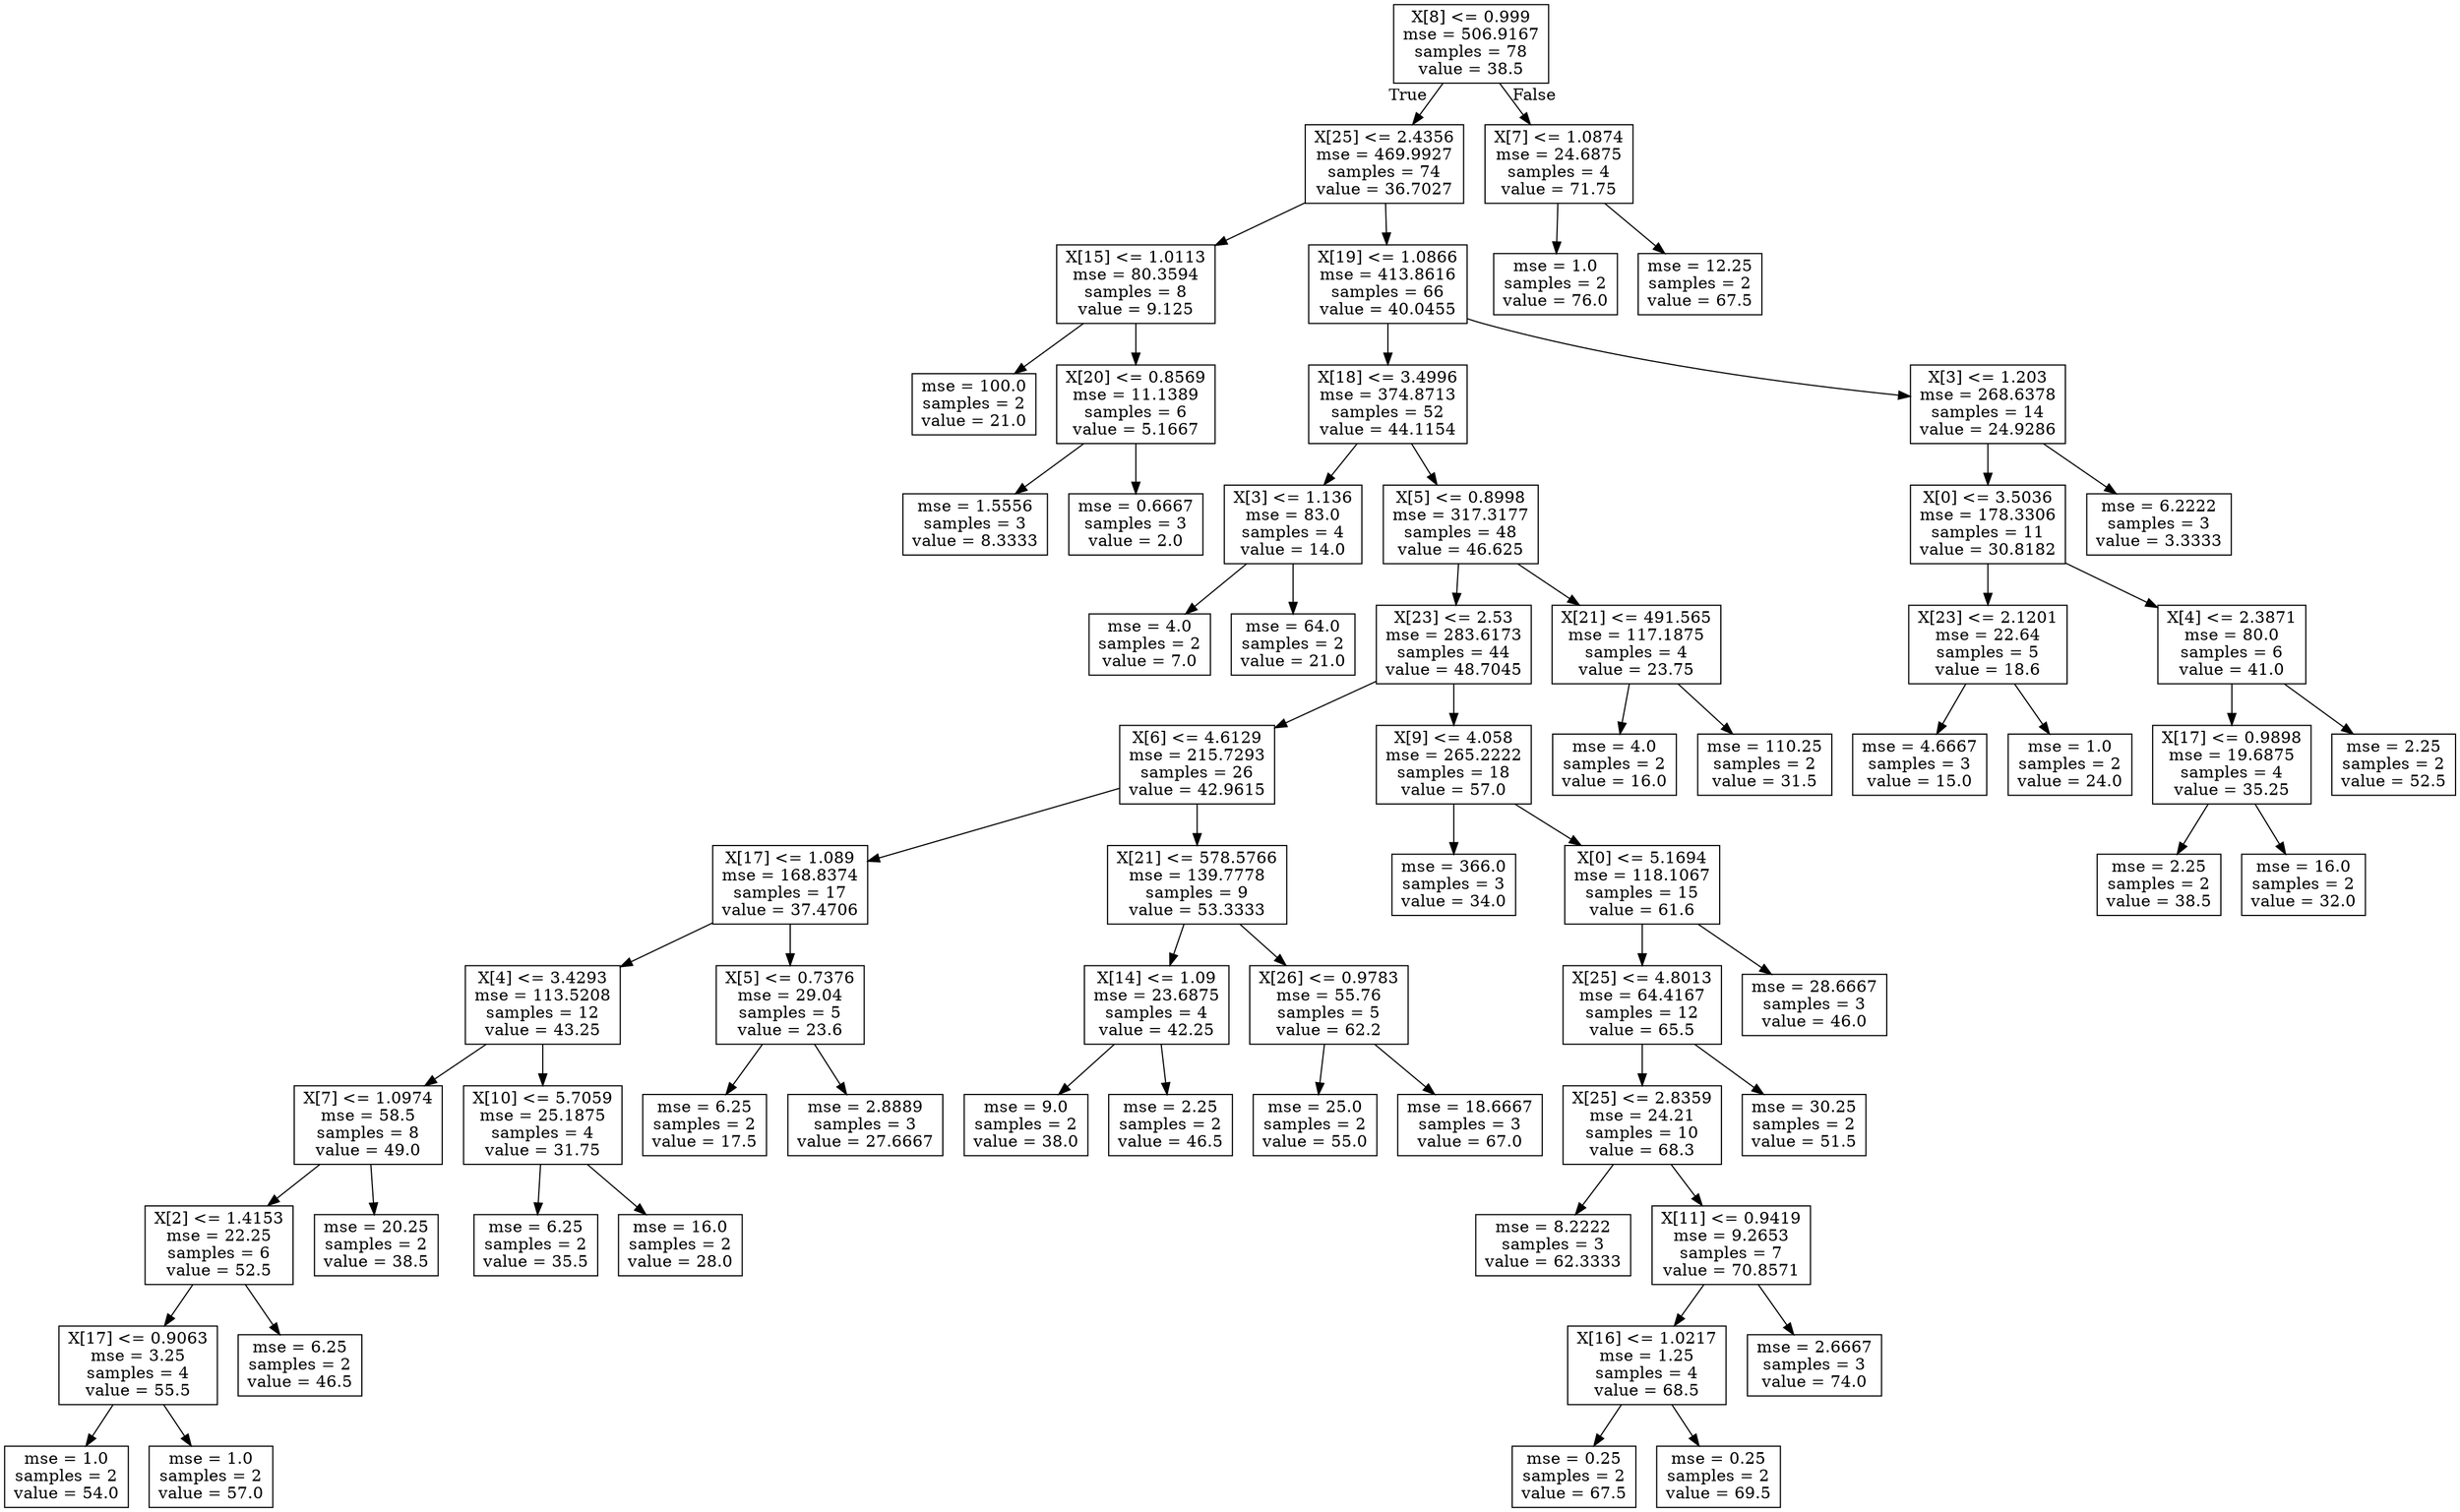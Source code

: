 digraph Tree {
node [shape=box] ;
0 [label="X[8] <= 0.999\nmse = 506.9167\nsamples = 78\nvalue = 38.5"] ;
1 [label="X[25] <= 2.4356\nmse = 469.9927\nsamples = 74\nvalue = 36.7027"] ;
0 -> 1 [labeldistance=2.5, labelangle=45, headlabel="True"] ;
2 [label="X[15] <= 1.0113\nmse = 80.3594\nsamples = 8\nvalue = 9.125"] ;
1 -> 2 ;
3 [label="mse = 100.0\nsamples = 2\nvalue = 21.0"] ;
2 -> 3 ;
4 [label="X[20] <= 0.8569\nmse = 11.1389\nsamples = 6\nvalue = 5.1667"] ;
2 -> 4 ;
5 [label="mse = 1.5556\nsamples = 3\nvalue = 8.3333"] ;
4 -> 5 ;
6 [label="mse = 0.6667\nsamples = 3\nvalue = 2.0"] ;
4 -> 6 ;
7 [label="X[19] <= 1.0866\nmse = 413.8616\nsamples = 66\nvalue = 40.0455"] ;
1 -> 7 ;
8 [label="X[18] <= 3.4996\nmse = 374.8713\nsamples = 52\nvalue = 44.1154"] ;
7 -> 8 ;
9 [label="X[3] <= 1.136\nmse = 83.0\nsamples = 4\nvalue = 14.0"] ;
8 -> 9 ;
10 [label="mse = 4.0\nsamples = 2\nvalue = 7.0"] ;
9 -> 10 ;
11 [label="mse = 64.0\nsamples = 2\nvalue = 21.0"] ;
9 -> 11 ;
12 [label="X[5] <= 0.8998\nmse = 317.3177\nsamples = 48\nvalue = 46.625"] ;
8 -> 12 ;
13 [label="X[23] <= 2.53\nmse = 283.6173\nsamples = 44\nvalue = 48.7045"] ;
12 -> 13 ;
14 [label="X[6] <= 4.6129\nmse = 215.7293\nsamples = 26\nvalue = 42.9615"] ;
13 -> 14 ;
15 [label="X[17] <= 1.089\nmse = 168.8374\nsamples = 17\nvalue = 37.4706"] ;
14 -> 15 ;
16 [label="X[4] <= 3.4293\nmse = 113.5208\nsamples = 12\nvalue = 43.25"] ;
15 -> 16 ;
17 [label="X[7] <= 1.0974\nmse = 58.5\nsamples = 8\nvalue = 49.0"] ;
16 -> 17 ;
18 [label="X[2] <= 1.4153\nmse = 22.25\nsamples = 6\nvalue = 52.5"] ;
17 -> 18 ;
19 [label="X[17] <= 0.9063\nmse = 3.25\nsamples = 4\nvalue = 55.5"] ;
18 -> 19 ;
20 [label="mse = 1.0\nsamples = 2\nvalue = 54.0"] ;
19 -> 20 ;
21 [label="mse = 1.0\nsamples = 2\nvalue = 57.0"] ;
19 -> 21 ;
22 [label="mse = 6.25\nsamples = 2\nvalue = 46.5"] ;
18 -> 22 ;
23 [label="mse = 20.25\nsamples = 2\nvalue = 38.5"] ;
17 -> 23 ;
24 [label="X[10] <= 5.7059\nmse = 25.1875\nsamples = 4\nvalue = 31.75"] ;
16 -> 24 ;
25 [label="mse = 6.25\nsamples = 2\nvalue = 35.5"] ;
24 -> 25 ;
26 [label="mse = 16.0\nsamples = 2\nvalue = 28.0"] ;
24 -> 26 ;
27 [label="X[5] <= 0.7376\nmse = 29.04\nsamples = 5\nvalue = 23.6"] ;
15 -> 27 ;
28 [label="mse = 6.25\nsamples = 2\nvalue = 17.5"] ;
27 -> 28 ;
29 [label="mse = 2.8889\nsamples = 3\nvalue = 27.6667"] ;
27 -> 29 ;
30 [label="X[21] <= 578.5766\nmse = 139.7778\nsamples = 9\nvalue = 53.3333"] ;
14 -> 30 ;
31 [label="X[14] <= 1.09\nmse = 23.6875\nsamples = 4\nvalue = 42.25"] ;
30 -> 31 ;
32 [label="mse = 9.0\nsamples = 2\nvalue = 38.0"] ;
31 -> 32 ;
33 [label="mse = 2.25\nsamples = 2\nvalue = 46.5"] ;
31 -> 33 ;
34 [label="X[26] <= 0.9783\nmse = 55.76\nsamples = 5\nvalue = 62.2"] ;
30 -> 34 ;
35 [label="mse = 25.0\nsamples = 2\nvalue = 55.0"] ;
34 -> 35 ;
36 [label="mse = 18.6667\nsamples = 3\nvalue = 67.0"] ;
34 -> 36 ;
37 [label="X[9] <= 4.058\nmse = 265.2222\nsamples = 18\nvalue = 57.0"] ;
13 -> 37 ;
38 [label="mse = 366.0\nsamples = 3\nvalue = 34.0"] ;
37 -> 38 ;
39 [label="X[0] <= 5.1694\nmse = 118.1067\nsamples = 15\nvalue = 61.6"] ;
37 -> 39 ;
40 [label="X[25] <= 4.8013\nmse = 64.4167\nsamples = 12\nvalue = 65.5"] ;
39 -> 40 ;
41 [label="X[25] <= 2.8359\nmse = 24.21\nsamples = 10\nvalue = 68.3"] ;
40 -> 41 ;
42 [label="mse = 8.2222\nsamples = 3\nvalue = 62.3333"] ;
41 -> 42 ;
43 [label="X[11] <= 0.9419\nmse = 9.2653\nsamples = 7\nvalue = 70.8571"] ;
41 -> 43 ;
44 [label="X[16] <= 1.0217\nmse = 1.25\nsamples = 4\nvalue = 68.5"] ;
43 -> 44 ;
45 [label="mse = 0.25\nsamples = 2\nvalue = 67.5"] ;
44 -> 45 ;
46 [label="mse = 0.25\nsamples = 2\nvalue = 69.5"] ;
44 -> 46 ;
47 [label="mse = 2.6667\nsamples = 3\nvalue = 74.0"] ;
43 -> 47 ;
48 [label="mse = 30.25\nsamples = 2\nvalue = 51.5"] ;
40 -> 48 ;
49 [label="mse = 28.6667\nsamples = 3\nvalue = 46.0"] ;
39 -> 49 ;
50 [label="X[21] <= 491.565\nmse = 117.1875\nsamples = 4\nvalue = 23.75"] ;
12 -> 50 ;
51 [label="mse = 4.0\nsamples = 2\nvalue = 16.0"] ;
50 -> 51 ;
52 [label="mse = 110.25\nsamples = 2\nvalue = 31.5"] ;
50 -> 52 ;
53 [label="X[3] <= 1.203\nmse = 268.6378\nsamples = 14\nvalue = 24.9286"] ;
7 -> 53 ;
54 [label="X[0] <= 3.5036\nmse = 178.3306\nsamples = 11\nvalue = 30.8182"] ;
53 -> 54 ;
55 [label="X[23] <= 2.1201\nmse = 22.64\nsamples = 5\nvalue = 18.6"] ;
54 -> 55 ;
56 [label="mse = 4.6667\nsamples = 3\nvalue = 15.0"] ;
55 -> 56 ;
57 [label="mse = 1.0\nsamples = 2\nvalue = 24.0"] ;
55 -> 57 ;
58 [label="X[4] <= 2.3871\nmse = 80.0\nsamples = 6\nvalue = 41.0"] ;
54 -> 58 ;
59 [label="X[17] <= 0.9898\nmse = 19.6875\nsamples = 4\nvalue = 35.25"] ;
58 -> 59 ;
60 [label="mse = 2.25\nsamples = 2\nvalue = 38.5"] ;
59 -> 60 ;
61 [label="mse = 16.0\nsamples = 2\nvalue = 32.0"] ;
59 -> 61 ;
62 [label="mse = 2.25\nsamples = 2\nvalue = 52.5"] ;
58 -> 62 ;
63 [label="mse = 6.2222\nsamples = 3\nvalue = 3.3333"] ;
53 -> 63 ;
64 [label="X[7] <= 1.0874\nmse = 24.6875\nsamples = 4\nvalue = 71.75"] ;
0 -> 64 [labeldistance=2.5, labelangle=-45, headlabel="False"] ;
65 [label="mse = 1.0\nsamples = 2\nvalue = 76.0"] ;
64 -> 65 ;
66 [label="mse = 12.25\nsamples = 2\nvalue = 67.5"] ;
64 -> 66 ;
}